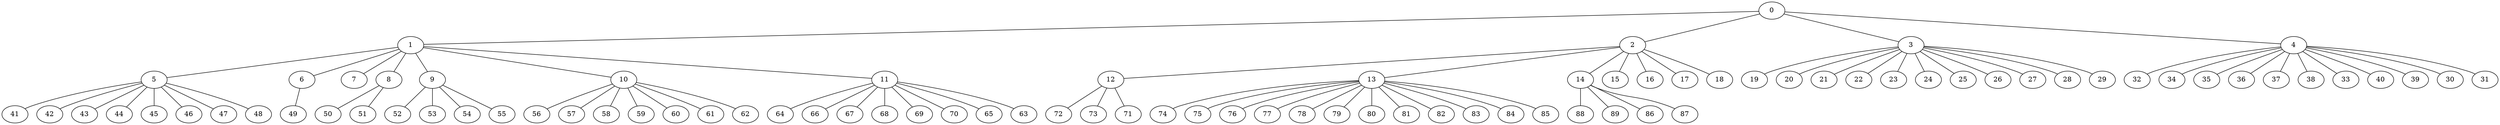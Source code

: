 
graph graphname {
    0 -- 1
0 -- 2
0 -- 3
0 -- 4
1 -- 5
1 -- 6
1 -- 7
1 -- 8
1 -- 9
1 -- 10
1 -- 11
2 -- 12
2 -- 13
2 -- 14
2 -- 15
2 -- 16
2 -- 17
2 -- 18
3 -- 19
3 -- 20
3 -- 21
3 -- 22
3 -- 23
3 -- 24
3 -- 25
3 -- 26
3 -- 27
3 -- 28
3 -- 29
4 -- 32
4 -- 34
4 -- 35
4 -- 36
4 -- 37
4 -- 38
4 -- 33
4 -- 40
4 -- 39
4 -- 30
4 -- 31
5 -- 41
5 -- 42
5 -- 43
5 -- 44
5 -- 45
5 -- 46
5 -- 47
5 -- 48
6 -- 49
8 -- 50
8 -- 51
9 -- 52
9 -- 53
9 -- 54
9 -- 55
10 -- 56
10 -- 57
10 -- 58
10 -- 59
10 -- 60
10 -- 61
10 -- 62
11 -- 64
11 -- 66
11 -- 67
11 -- 68
11 -- 69
11 -- 70
11 -- 65
11 -- 63
12 -- 72
12 -- 73
12 -- 71
13 -- 74
13 -- 75
13 -- 76
13 -- 77
13 -- 78
13 -- 79
13 -- 80
13 -- 81
13 -- 82
13 -- 83
13 -- 84
13 -- 85
14 -- 88
14 -- 89
14 -- 86
14 -- 87

}

